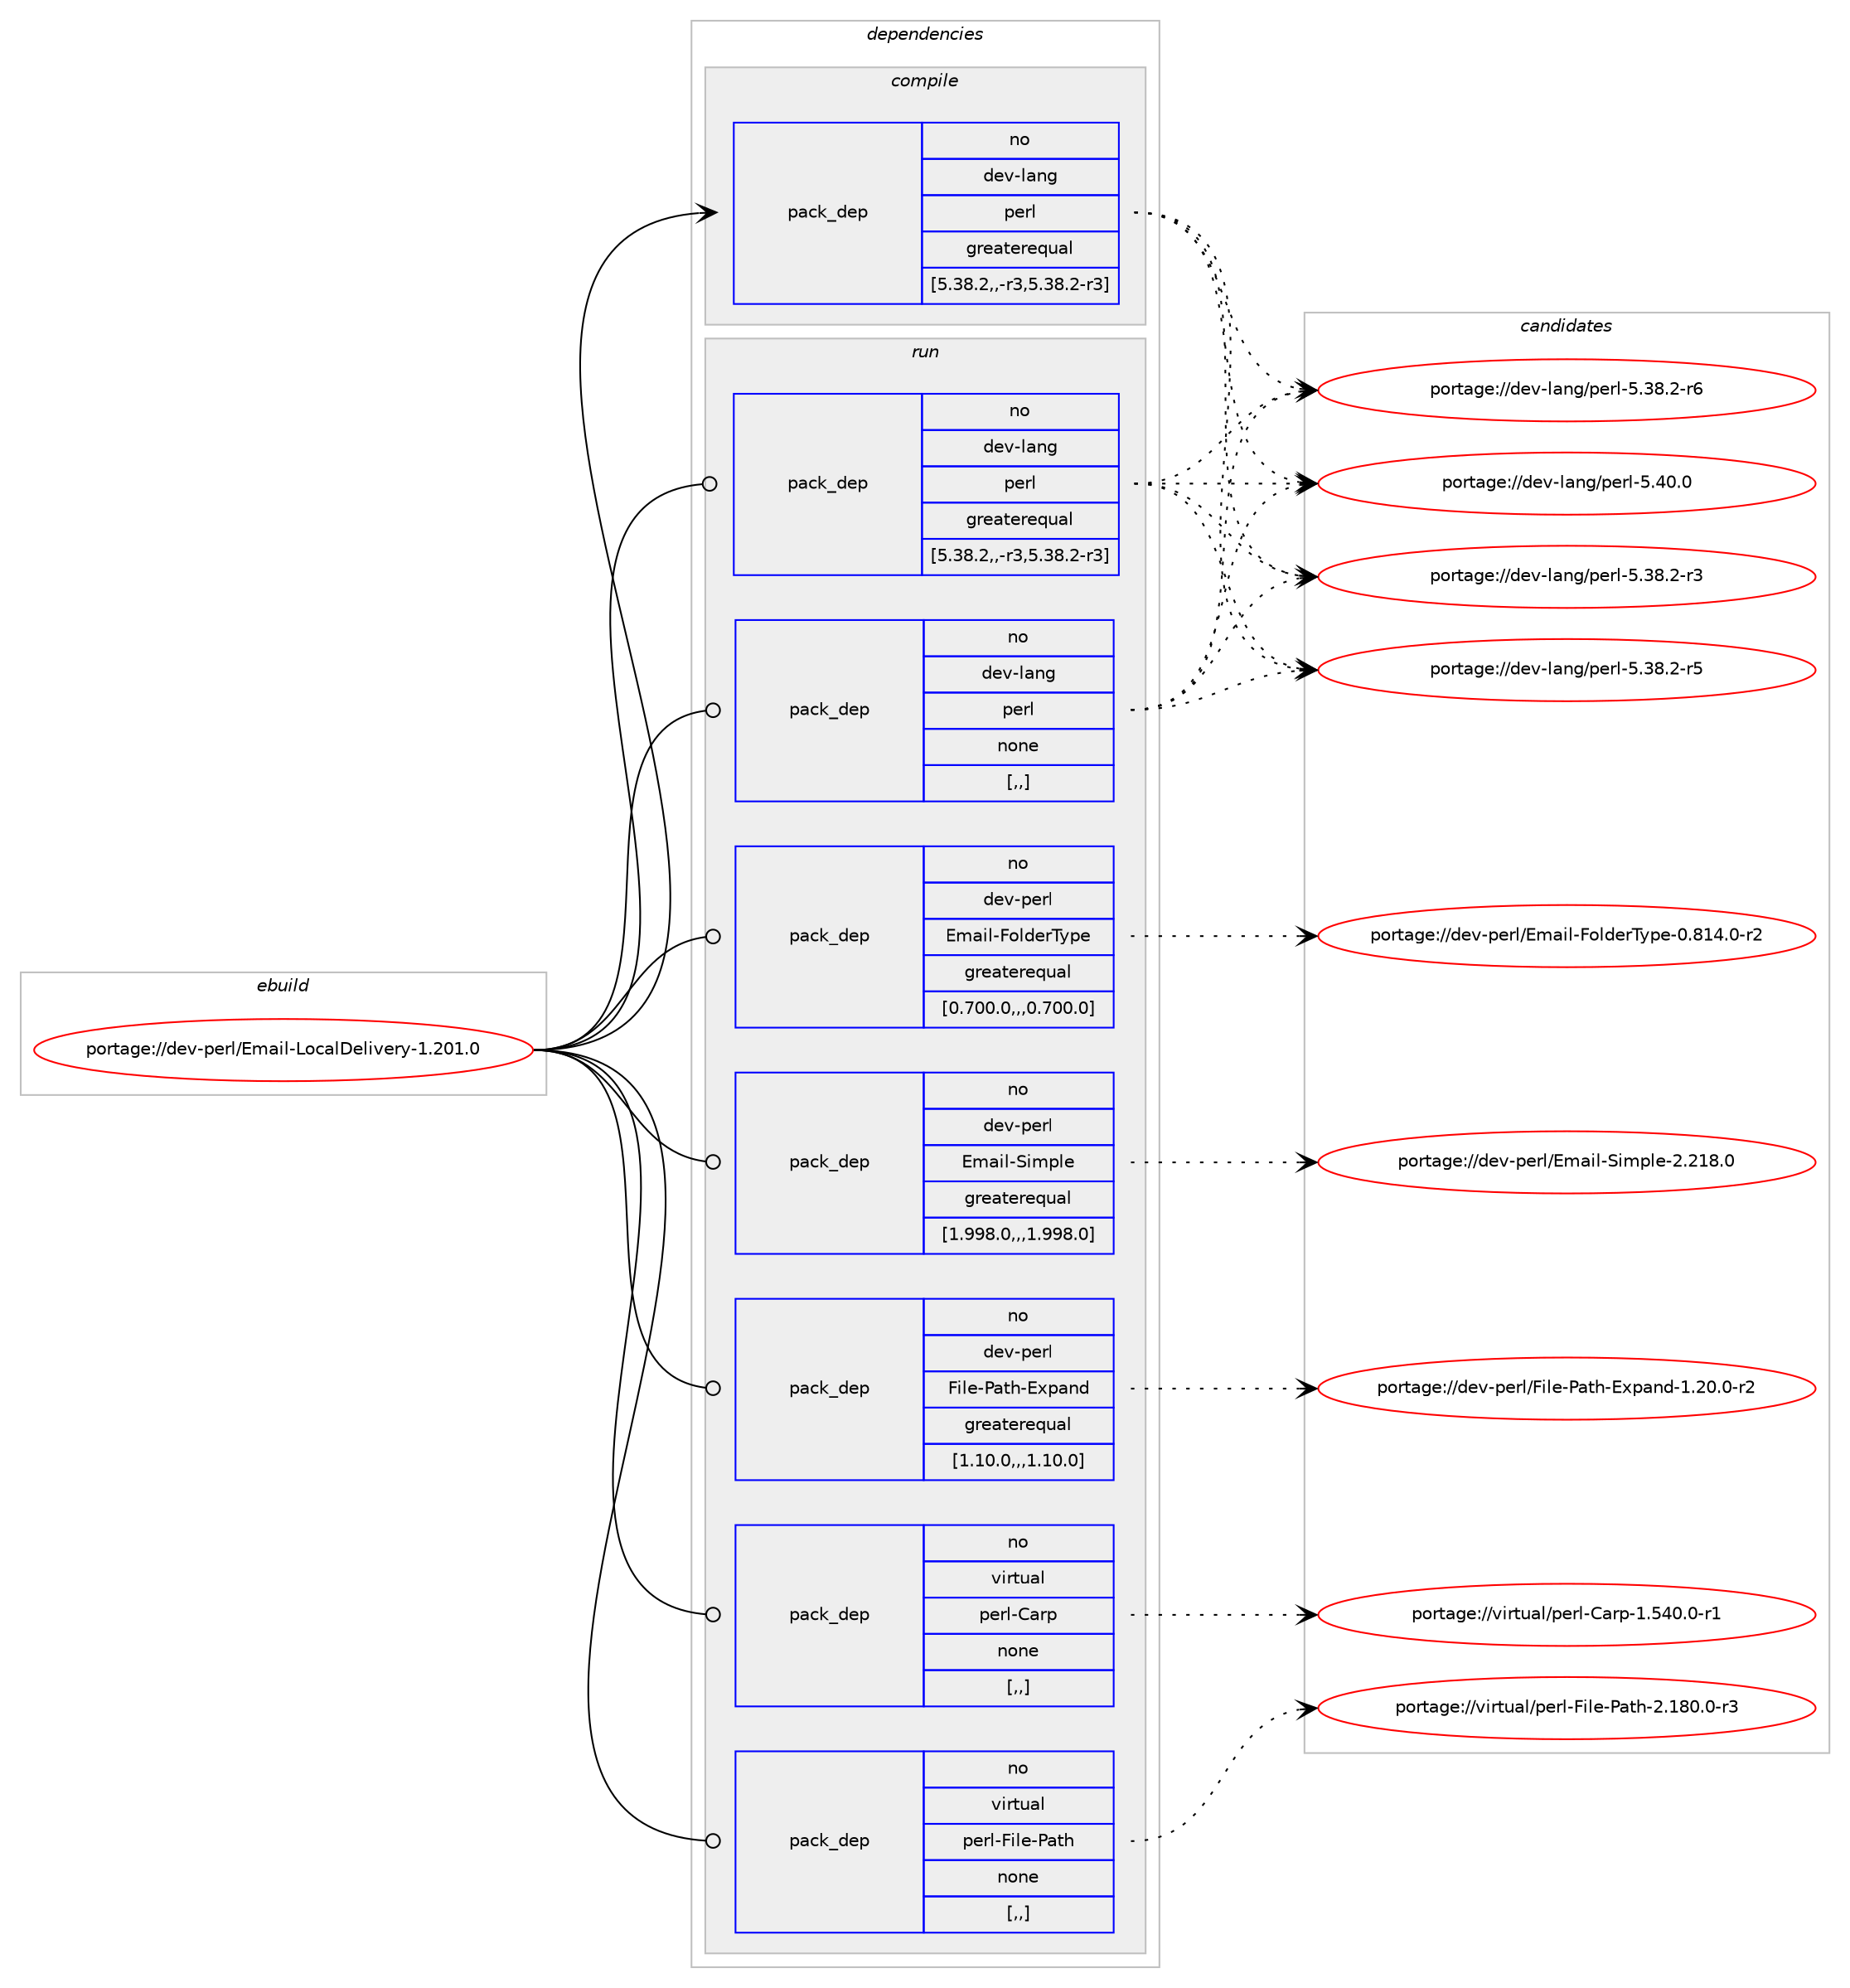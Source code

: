 digraph prolog {

# *************
# Graph options
# *************

newrank=true;
concentrate=true;
compound=true;
graph [rankdir=LR,fontname=Helvetica,fontsize=10,ranksep=1.5];#, ranksep=2.5, nodesep=0.2];
edge  [arrowhead=vee];
node  [fontname=Helvetica,fontsize=10];

# **********
# The ebuild
# **********

subgraph cluster_leftcol {
color=gray;
rank=same;
label=<<i>ebuild</i>>;
id [label="portage://dev-perl/Email-LocalDelivery-1.201.0", color=red, width=4, href="../dev-perl/Email-LocalDelivery-1.201.0.svg"];
}

# ****************
# The dependencies
# ****************

subgraph cluster_midcol {
color=gray;
label=<<i>dependencies</i>>;
subgraph cluster_compile {
fillcolor="#eeeeee";
style=filled;
label=<<i>compile</i>>;
subgraph pack96258 {
dependency126401 [label=<<TABLE BORDER="0" CELLBORDER="1" CELLSPACING="0" CELLPADDING="4" WIDTH="220"><TR><TD ROWSPAN="6" CELLPADDING="30">pack_dep</TD></TR><TR><TD WIDTH="110">no</TD></TR><TR><TD>dev-lang</TD></TR><TR><TD>perl</TD></TR><TR><TD>greaterequal</TD></TR><TR><TD>[5.38.2,,-r3,5.38.2-r3]</TD></TR></TABLE>>, shape=none, color=blue];
}
id:e -> dependency126401:w [weight=20,style="solid",arrowhead="vee"];
}
subgraph cluster_compileandrun {
fillcolor="#eeeeee";
style=filled;
label=<<i>compile and run</i>>;
}
subgraph cluster_run {
fillcolor="#eeeeee";
style=filled;
label=<<i>run</i>>;
subgraph pack96259 {
dependency126402 [label=<<TABLE BORDER="0" CELLBORDER="1" CELLSPACING="0" CELLPADDING="4" WIDTH="220"><TR><TD ROWSPAN="6" CELLPADDING="30">pack_dep</TD></TR><TR><TD WIDTH="110">no</TD></TR><TR><TD>dev-lang</TD></TR><TR><TD>perl</TD></TR><TR><TD>greaterequal</TD></TR><TR><TD>[5.38.2,,-r3,5.38.2-r3]</TD></TR></TABLE>>, shape=none, color=blue];
}
id:e -> dependency126402:w [weight=20,style="solid",arrowhead="odot"];
subgraph pack96260 {
dependency126403 [label=<<TABLE BORDER="0" CELLBORDER="1" CELLSPACING="0" CELLPADDING="4" WIDTH="220"><TR><TD ROWSPAN="6" CELLPADDING="30">pack_dep</TD></TR><TR><TD WIDTH="110">no</TD></TR><TR><TD>dev-lang</TD></TR><TR><TD>perl</TD></TR><TR><TD>none</TD></TR><TR><TD>[,,]</TD></TR></TABLE>>, shape=none, color=blue];
}
id:e -> dependency126403:w [weight=20,style="solid",arrowhead="odot"];
subgraph pack96261 {
dependency126404 [label=<<TABLE BORDER="0" CELLBORDER="1" CELLSPACING="0" CELLPADDING="4" WIDTH="220"><TR><TD ROWSPAN="6" CELLPADDING="30">pack_dep</TD></TR><TR><TD WIDTH="110">no</TD></TR><TR><TD>dev-perl</TD></TR><TR><TD>Email-FolderType</TD></TR><TR><TD>greaterequal</TD></TR><TR><TD>[0.700.0,,,0.700.0]</TD></TR></TABLE>>, shape=none, color=blue];
}
id:e -> dependency126404:w [weight=20,style="solid",arrowhead="odot"];
subgraph pack96262 {
dependency126405 [label=<<TABLE BORDER="0" CELLBORDER="1" CELLSPACING="0" CELLPADDING="4" WIDTH="220"><TR><TD ROWSPAN="6" CELLPADDING="30">pack_dep</TD></TR><TR><TD WIDTH="110">no</TD></TR><TR><TD>dev-perl</TD></TR><TR><TD>Email-Simple</TD></TR><TR><TD>greaterequal</TD></TR><TR><TD>[1.998.0,,,1.998.0]</TD></TR></TABLE>>, shape=none, color=blue];
}
id:e -> dependency126405:w [weight=20,style="solid",arrowhead="odot"];
subgraph pack96263 {
dependency126406 [label=<<TABLE BORDER="0" CELLBORDER="1" CELLSPACING="0" CELLPADDING="4" WIDTH="220"><TR><TD ROWSPAN="6" CELLPADDING="30">pack_dep</TD></TR><TR><TD WIDTH="110">no</TD></TR><TR><TD>dev-perl</TD></TR><TR><TD>File-Path-Expand</TD></TR><TR><TD>greaterequal</TD></TR><TR><TD>[1.10.0,,,1.10.0]</TD></TR></TABLE>>, shape=none, color=blue];
}
id:e -> dependency126406:w [weight=20,style="solid",arrowhead="odot"];
subgraph pack96264 {
dependency126407 [label=<<TABLE BORDER="0" CELLBORDER="1" CELLSPACING="0" CELLPADDING="4" WIDTH="220"><TR><TD ROWSPAN="6" CELLPADDING="30">pack_dep</TD></TR><TR><TD WIDTH="110">no</TD></TR><TR><TD>virtual</TD></TR><TR><TD>perl-Carp</TD></TR><TR><TD>none</TD></TR><TR><TD>[,,]</TD></TR></TABLE>>, shape=none, color=blue];
}
id:e -> dependency126407:w [weight=20,style="solid",arrowhead="odot"];
subgraph pack96265 {
dependency126408 [label=<<TABLE BORDER="0" CELLBORDER="1" CELLSPACING="0" CELLPADDING="4" WIDTH="220"><TR><TD ROWSPAN="6" CELLPADDING="30">pack_dep</TD></TR><TR><TD WIDTH="110">no</TD></TR><TR><TD>virtual</TD></TR><TR><TD>perl-File-Path</TD></TR><TR><TD>none</TD></TR><TR><TD>[,,]</TD></TR></TABLE>>, shape=none, color=blue];
}
id:e -> dependency126408:w [weight=20,style="solid",arrowhead="odot"];
}
}

# **************
# The candidates
# **************

subgraph cluster_choices {
rank=same;
color=gray;
label=<<i>candidates</i>>;

subgraph choice96258 {
color=black;
nodesep=1;
choice100101118451089711010347112101114108455346515646504511451 [label="portage://dev-lang/perl-5.38.2-r3", color=red, width=4,href="../dev-lang/perl-5.38.2-r3.svg"];
choice100101118451089711010347112101114108455346515646504511453 [label="portage://dev-lang/perl-5.38.2-r5", color=red, width=4,href="../dev-lang/perl-5.38.2-r5.svg"];
choice100101118451089711010347112101114108455346515646504511454 [label="portage://dev-lang/perl-5.38.2-r6", color=red, width=4,href="../dev-lang/perl-5.38.2-r6.svg"];
choice10010111845108971101034711210111410845534652484648 [label="portage://dev-lang/perl-5.40.0", color=red, width=4,href="../dev-lang/perl-5.40.0.svg"];
dependency126401:e -> choice100101118451089711010347112101114108455346515646504511451:w [style=dotted,weight="100"];
dependency126401:e -> choice100101118451089711010347112101114108455346515646504511453:w [style=dotted,weight="100"];
dependency126401:e -> choice100101118451089711010347112101114108455346515646504511454:w [style=dotted,weight="100"];
dependency126401:e -> choice10010111845108971101034711210111410845534652484648:w [style=dotted,weight="100"];
}
subgraph choice96259 {
color=black;
nodesep=1;
choice100101118451089711010347112101114108455346515646504511451 [label="portage://dev-lang/perl-5.38.2-r3", color=red, width=4,href="../dev-lang/perl-5.38.2-r3.svg"];
choice100101118451089711010347112101114108455346515646504511453 [label="portage://dev-lang/perl-5.38.2-r5", color=red, width=4,href="../dev-lang/perl-5.38.2-r5.svg"];
choice100101118451089711010347112101114108455346515646504511454 [label="portage://dev-lang/perl-5.38.2-r6", color=red, width=4,href="../dev-lang/perl-5.38.2-r6.svg"];
choice10010111845108971101034711210111410845534652484648 [label="portage://dev-lang/perl-5.40.0", color=red, width=4,href="../dev-lang/perl-5.40.0.svg"];
dependency126402:e -> choice100101118451089711010347112101114108455346515646504511451:w [style=dotted,weight="100"];
dependency126402:e -> choice100101118451089711010347112101114108455346515646504511453:w [style=dotted,weight="100"];
dependency126402:e -> choice100101118451089711010347112101114108455346515646504511454:w [style=dotted,weight="100"];
dependency126402:e -> choice10010111845108971101034711210111410845534652484648:w [style=dotted,weight="100"];
}
subgraph choice96260 {
color=black;
nodesep=1;
choice100101118451089711010347112101114108455346515646504511451 [label="portage://dev-lang/perl-5.38.2-r3", color=red, width=4,href="../dev-lang/perl-5.38.2-r3.svg"];
choice100101118451089711010347112101114108455346515646504511453 [label="portage://dev-lang/perl-5.38.2-r5", color=red, width=4,href="../dev-lang/perl-5.38.2-r5.svg"];
choice100101118451089711010347112101114108455346515646504511454 [label="portage://dev-lang/perl-5.38.2-r6", color=red, width=4,href="../dev-lang/perl-5.38.2-r6.svg"];
choice10010111845108971101034711210111410845534652484648 [label="portage://dev-lang/perl-5.40.0", color=red, width=4,href="../dev-lang/perl-5.40.0.svg"];
dependency126403:e -> choice100101118451089711010347112101114108455346515646504511451:w [style=dotted,weight="100"];
dependency126403:e -> choice100101118451089711010347112101114108455346515646504511453:w [style=dotted,weight="100"];
dependency126403:e -> choice100101118451089711010347112101114108455346515646504511454:w [style=dotted,weight="100"];
dependency126403:e -> choice10010111845108971101034711210111410845534652484648:w [style=dotted,weight="100"];
}
subgraph choice96261 {
color=black;
nodesep=1;
choice1001011184511210111410847691099710510845701111081001011148412111210145484656495246484511450 [label="portage://dev-perl/Email-FolderType-0.814.0-r2", color=red, width=4,href="../dev-perl/Email-FolderType-0.814.0-r2.svg"];
dependency126404:e -> choice1001011184511210111410847691099710510845701111081001011148412111210145484656495246484511450:w [style=dotted,weight="100"];
}
subgraph choice96262 {
color=black;
nodesep=1;
choice1001011184511210111410847691099710510845831051091121081014550465049564648 [label="portage://dev-perl/Email-Simple-2.218.0", color=red, width=4,href="../dev-perl/Email-Simple-2.218.0.svg"];
dependency126405:e -> choice1001011184511210111410847691099710510845831051091121081014550465049564648:w [style=dotted,weight="100"];
}
subgraph choice96263 {
color=black;
nodesep=1;
choice100101118451121011141084770105108101458097116104456912011297110100454946504846484511450 [label="portage://dev-perl/File-Path-Expand-1.20.0-r2", color=red, width=4,href="../dev-perl/File-Path-Expand-1.20.0-r2.svg"];
dependency126406:e -> choice100101118451121011141084770105108101458097116104456912011297110100454946504846484511450:w [style=dotted,weight="100"];
}
subgraph choice96264 {
color=black;
nodesep=1;
choice118105114116117971084711210111410845679711411245494653524846484511449 [label="portage://virtual/perl-Carp-1.540.0-r1", color=red, width=4,href="../virtual/perl-Carp-1.540.0-r1.svg"];
dependency126407:e -> choice118105114116117971084711210111410845679711411245494653524846484511449:w [style=dotted,weight="100"];
}
subgraph choice96265 {
color=black;
nodesep=1;
choice1181051141161179710847112101114108457010510810145809711610445504649564846484511451 [label="portage://virtual/perl-File-Path-2.180.0-r3", color=red, width=4,href="../virtual/perl-File-Path-2.180.0-r3.svg"];
dependency126408:e -> choice1181051141161179710847112101114108457010510810145809711610445504649564846484511451:w [style=dotted,weight="100"];
}
}

}

